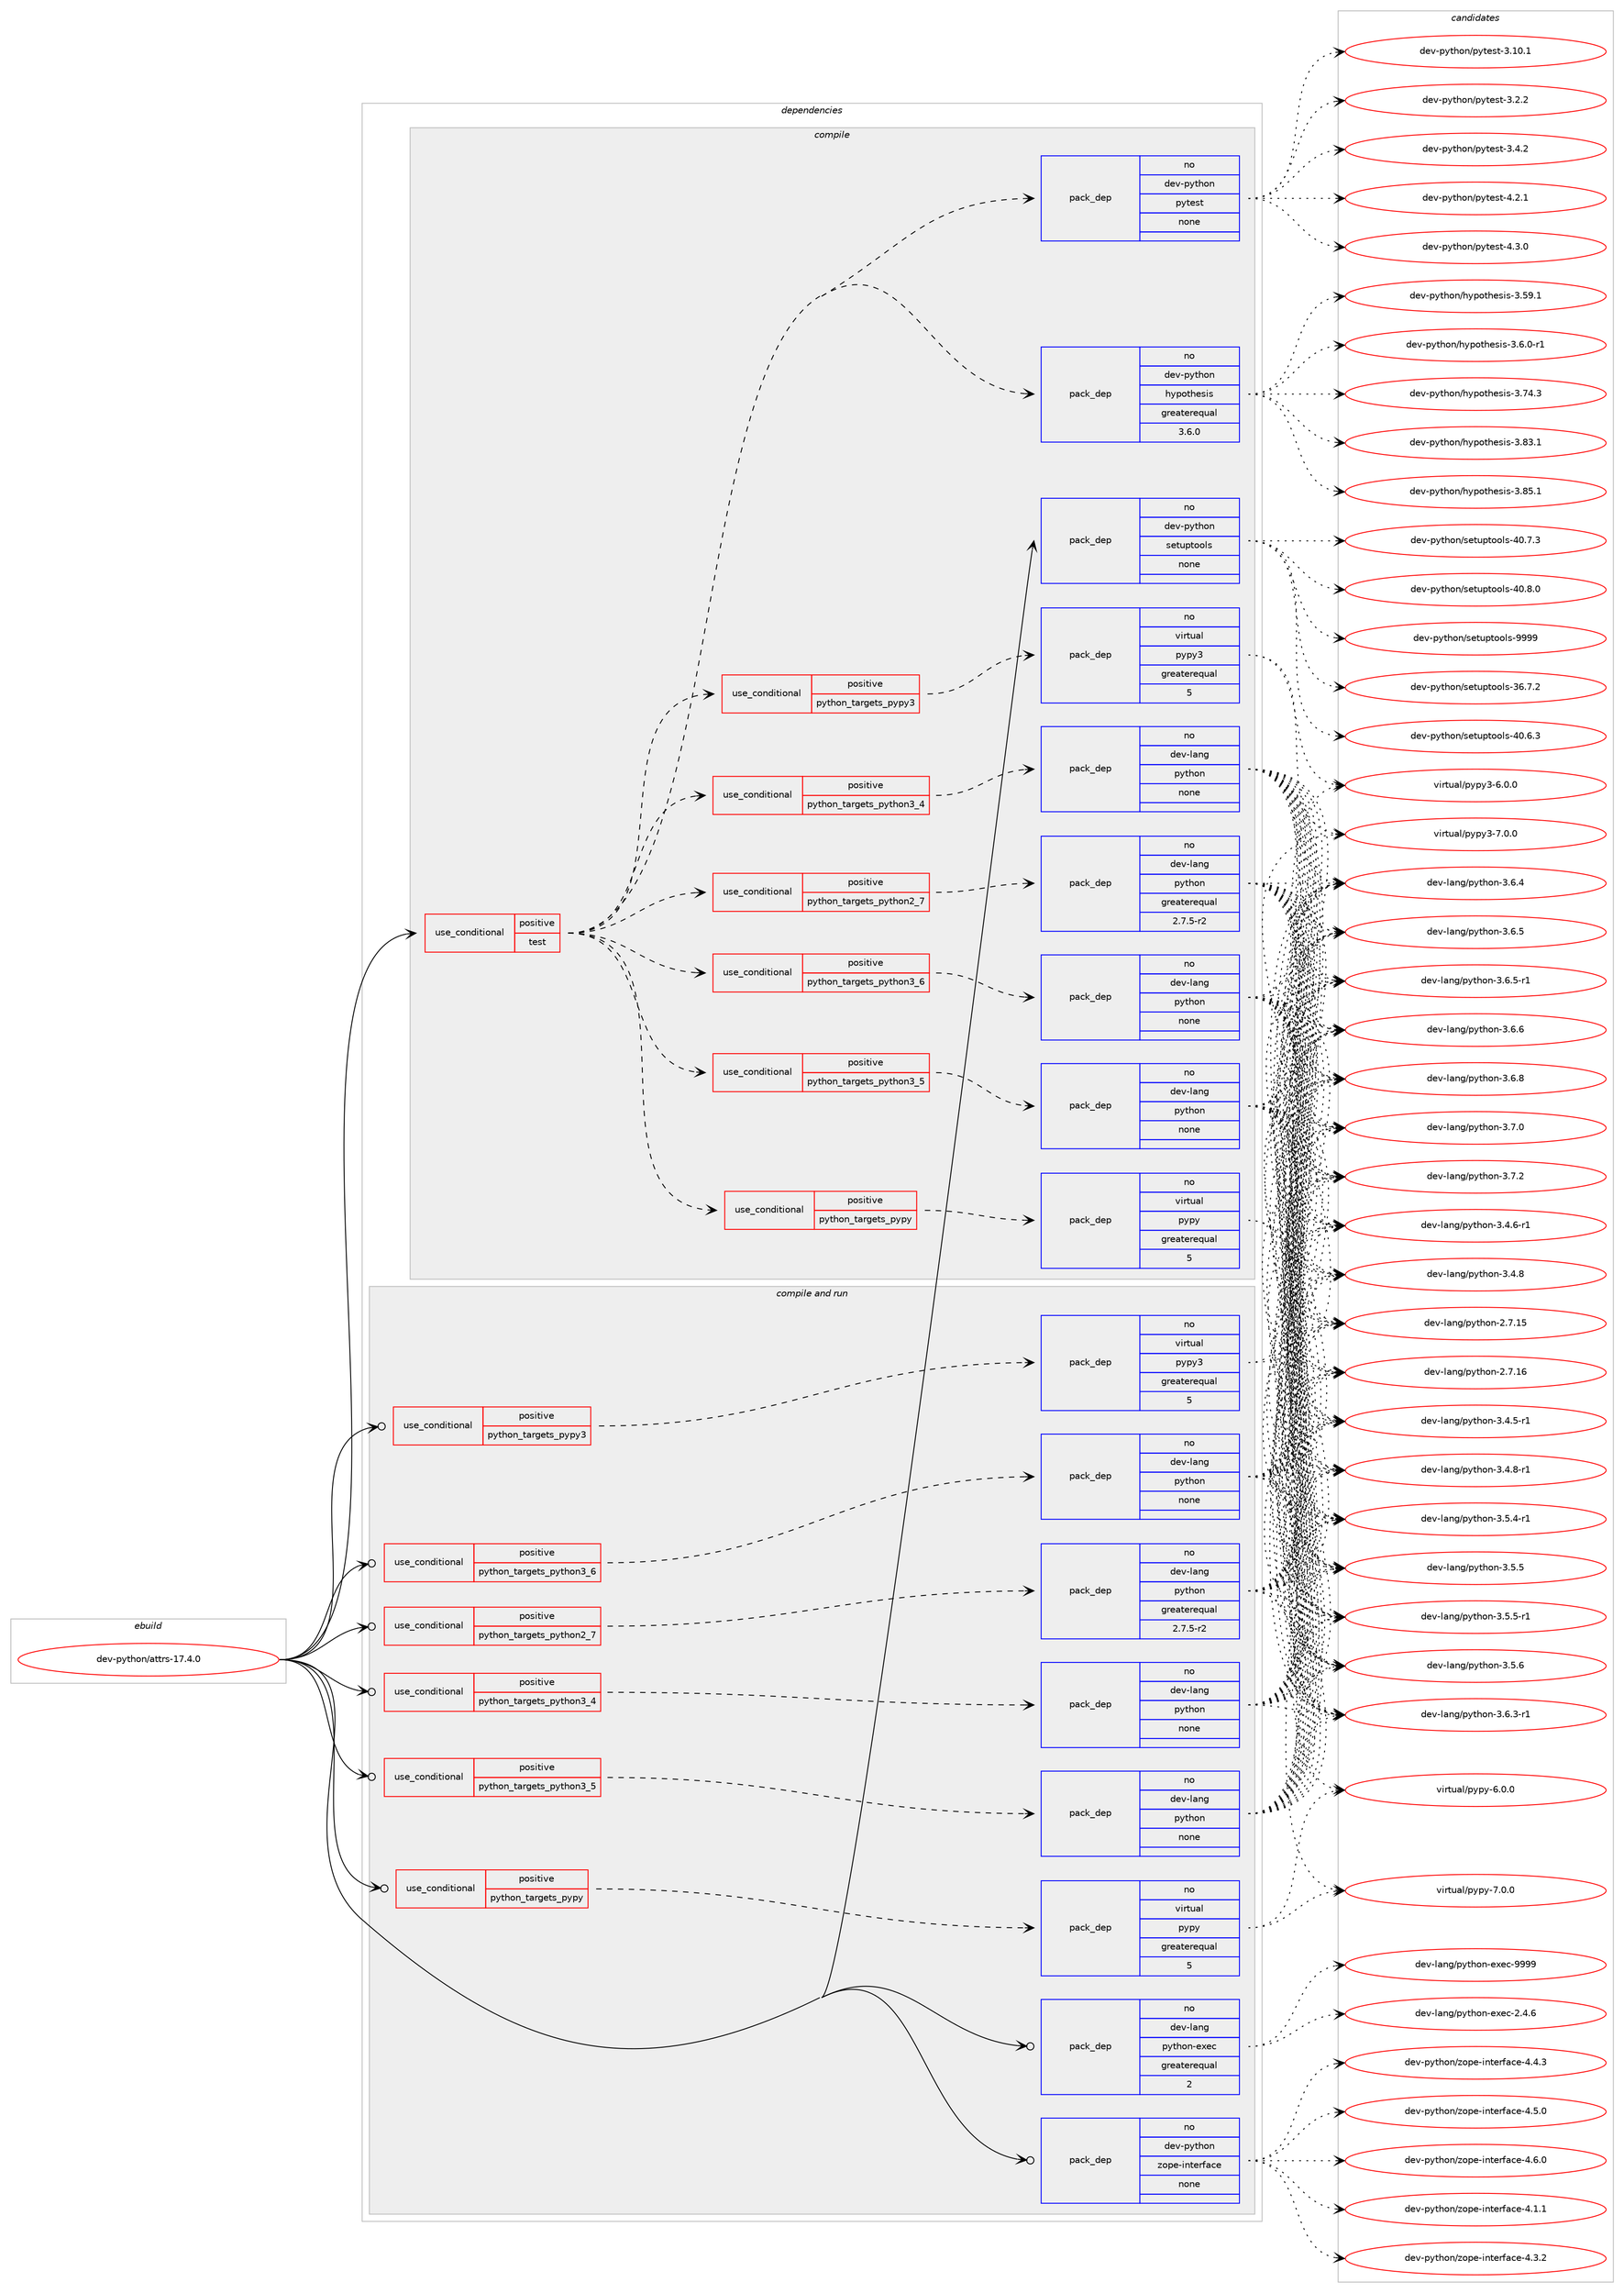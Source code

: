 digraph prolog {

# *************
# Graph options
# *************

newrank=true;
concentrate=true;
compound=true;
graph [rankdir=LR,fontname=Helvetica,fontsize=10,ranksep=1.5];#, ranksep=2.5, nodesep=0.2];
edge  [arrowhead=vee];
node  [fontname=Helvetica,fontsize=10];

# **********
# The ebuild
# **********

subgraph cluster_leftcol {
color=gray;
rank=same;
label=<<i>ebuild</i>>;
id [label="dev-python/attrs-17.4.0", color=red, width=4, href="../dev-python/attrs-17.4.0.svg"];
}

# ****************
# The dependencies
# ****************

subgraph cluster_midcol {
color=gray;
label=<<i>dependencies</i>>;
subgraph cluster_compile {
fillcolor="#eeeeee";
style=filled;
label=<<i>compile</i>>;
subgraph cond371195 {
dependency1399564 [label=<<TABLE BORDER="0" CELLBORDER="1" CELLSPACING="0" CELLPADDING="4"><TR><TD ROWSPAN="3" CELLPADDING="10">use_conditional</TD></TR><TR><TD>positive</TD></TR><TR><TD>test</TD></TR></TABLE>>, shape=none, color=red];
subgraph cond371196 {
dependency1399565 [label=<<TABLE BORDER="0" CELLBORDER="1" CELLSPACING="0" CELLPADDING="4"><TR><TD ROWSPAN="3" CELLPADDING="10">use_conditional</TD></TR><TR><TD>positive</TD></TR><TR><TD>python_targets_pypy</TD></TR></TABLE>>, shape=none, color=red];
subgraph pack1005144 {
dependency1399566 [label=<<TABLE BORDER="0" CELLBORDER="1" CELLSPACING="0" CELLPADDING="4" WIDTH="220"><TR><TD ROWSPAN="6" CELLPADDING="30">pack_dep</TD></TR><TR><TD WIDTH="110">no</TD></TR><TR><TD>virtual</TD></TR><TR><TD>pypy</TD></TR><TR><TD>greaterequal</TD></TR><TR><TD>5</TD></TR></TABLE>>, shape=none, color=blue];
}
dependency1399565:e -> dependency1399566:w [weight=20,style="dashed",arrowhead="vee"];
}
dependency1399564:e -> dependency1399565:w [weight=20,style="dashed",arrowhead="vee"];
subgraph cond371197 {
dependency1399567 [label=<<TABLE BORDER="0" CELLBORDER="1" CELLSPACING="0" CELLPADDING="4"><TR><TD ROWSPAN="3" CELLPADDING="10">use_conditional</TD></TR><TR><TD>positive</TD></TR><TR><TD>python_targets_pypy3</TD></TR></TABLE>>, shape=none, color=red];
subgraph pack1005145 {
dependency1399568 [label=<<TABLE BORDER="0" CELLBORDER="1" CELLSPACING="0" CELLPADDING="4" WIDTH="220"><TR><TD ROWSPAN="6" CELLPADDING="30">pack_dep</TD></TR><TR><TD WIDTH="110">no</TD></TR><TR><TD>virtual</TD></TR><TR><TD>pypy3</TD></TR><TR><TD>greaterequal</TD></TR><TR><TD>5</TD></TR></TABLE>>, shape=none, color=blue];
}
dependency1399567:e -> dependency1399568:w [weight=20,style="dashed",arrowhead="vee"];
}
dependency1399564:e -> dependency1399567:w [weight=20,style="dashed",arrowhead="vee"];
subgraph cond371198 {
dependency1399569 [label=<<TABLE BORDER="0" CELLBORDER="1" CELLSPACING="0" CELLPADDING="4"><TR><TD ROWSPAN="3" CELLPADDING="10">use_conditional</TD></TR><TR><TD>positive</TD></TR><TR><TD>python_targets_python2_7</TD></TR></TABLE>>, shape=none, color=red];
subgraph pack1005146 {
dependency1399570 [label=<<TABLE BORDER="0" CELLBORDER="1" CELLSPACING="0" CELLPADDING="4" WIDTH="220"><TR><TD ROWSPAN="6" CELLPADDING="30">pack_dep</TD></TR><TR><TD WIDTH="110">no</TD></TR><TR><TD>dev-lang</TD></TR><TR><TD>python</TD></TR><TR><TD>greaterequal</TD></TR><TR><TD>2.7.5-r2</TD></TR></TABLE>>, shape=none, color=blue];
}
dependency1399569:e -> dependency1399570:w [weight=20,style="dashed",arrowhead="vee"];
}
dependency1399564:e -> dependency1399569:w [weight=20,style="dashed",arrowhead="vee"];
subgraph cond371199 {
dependency1399571 [label=<<TABLE BORDER="0" CELLBORDER="1" CELLSPACING="0" CELLPADDING="4"><TR><TD ROWSPAN="3" CELLPADDING="10">use_conditional</TD></TR><TR><TD>positive</TD></TR><TR><TD>python_targets_python3_4</TD></TR></TABLE>>, shape=none, color=red];
subgraph pack1005147 {
dependency1399572 [label=<<TABLE BORDER="0" CELLBORDER="1" CELLSPACING="0" CELLPADDING="4" WIDTH="220"><TR><TD ROWSPAN="6" CELLPADDING="30">pack_dep</TD></TR><TR><TD WIDTH="110">no</TD></TR><TR><TD>dev-lang</TD></TR><TR><TD>python</TD></TR><TR><TD>none</TD></TR><TR><TD></TD></TR></TABLE>>, shape=none, color=blue];
}
dependency1399571:e -> dependency1399572:w [weight=20,style="dashed",arrowhead="vee"];
}
dependency1399564:e -> dependency1399571:w [weight=20,style="dashed",arrowhead="vee"];
subgraph cond371200 {
dependency1399573 [label=<<TABLE BORDER="0" CELLBORDER="1" CELLSPACING="0" CELLPADDING="4"><TR><TD ROWSPAN="3" CELLPADDING="10">use_conditional</TD></TR><TR><TD>positive</TD></TR><TR><TD>python_targets_python3_5</TD></TR></TABLE>>, shape=none, color=red];
subgraph pack1005148 {
dependency1399574 [label=<<TABLE BORDER="0" CELLBORDER="1" CELLSPACING="0" CELLPADDING="4" WIDTH="220"><TR><TD ROWSPAN="6" CELLPADDING="30">pack_dep</TD></TR><TR><TD WIDTH="110">no</TD></TR><TR><TD>dev-lang</TD></TR><TR><TD>python</TD></TR><TR><TD>none</TD></TR><TR><TD></TD></TR></TABLE>>, shape=none, color=blue];
}
dependency1399573:e -> dependency1399574:w [weight=20,style="dashed",arrowhead="vee"];
}
dependency1399564:e -> dependency1399573:w [weight=20,style="dashed",arrowhead="vee"];
subgraph cond371201 {
dependency1399575 [label=<<TABLE BORDER="0" CELLBORDER="1" CELLSPACING="0" CELLPADDING="4"><TR><TD ROWSPAN="3" CELLPADDING="10">use_conditional</TD></TR><TR><TD>positive</TD></TR><TR><TD>python_targets_python3_6</TD></TR></TABLE>>, shape=none, color=red];
subgraph pack1005149 {
dependency1399576 [label=<<TABLE BORDER="0" CELLBORDER="1" CELLSPACING="0" CELLPADDING="4" WIDTH="220"><TR><TD ROWSPAN="6" CELLPADDING="30">pack_dep</TD></TR><TR><TD WIDTH="110">no</TD></TR><TR><TD>dev-lang</TD></TR><TR><TD>python</TD></TR><TR><TD>none</TD></TR><TR><TD></TD></TR></TABLE>>, shape=none, color=blue];
}
dependency1399575:e -> dependency1399576:w [weight=20,style="dashed",arrowhead="vee"];
}
dependency1399564:e -> dependency1399575:w [weight=20,style="dashed",arrowhead="vee"];
subgraph pack1005150 {
dependency1399577 [label=<<TABLE BORDER="0" CELLBORDER="1" CELLSPACING="0" CELLPADDING="4" WIDTH="220"><TR><TD ROWSPAN="6" CELLPADDING="30">pack_dep</TD></TR><TR><TD WIDTH="110">no</TD></TR><TR><TD>dev-python</TD></TR><TR><TD>hypothesis</TD></TR><TR><TD>greaterequal</TD></TR><TR><TD>3.6.0</TD></TR></TABLE>>, shape=none, color=blue];
}
dependency1399564:e -> dependency1399577:w [weight=20,style="dashed",arrowhead="vee"];
subgraph pack1005151 {
dependency1399578 [label=<<TABLE BORDER="0" CELLBORDER="1" CELLSPACING="0" CELLPADDING="4" WIDTH="220"><TR><TD ROWSPAN="6" CELLPADDING="30">pack_dep</TD></TR><TR><TD WIDTH="110">no</TD></TR><TR><TD>dev-python</TD></TR><TR><TD>pytest</TD></TR><TR><TD>none</TD></TR><TR><TD></TD></TR></TABLE>>, shape=none, color=blue];
}
dependency1399564:e -> dependency1399578:w [weight=20,style="dashed",arrowhead="vee"];
}
id:e -> dependency1399564:w [weight=20,style="solid",arrowhead="vee"];
subgraph pack1005152 {
dependency1399579 [label=<<TABLE BORDER="0" CELLBORDER="1" CELLSPACING="0" CELLPADDING="4" WIDTH="220"><TR><TD ROWSPAN="6" CELLPADDING="30">pack_dep</TD></TR><TR><TD WIDTH="110">no</TD></TR><TR><TD>dev-python</TD></TR><TR><TD>setuptools</TD></TR><TR><TD>none</TD></TR><TR><TD></TD></TR></TABLE>>, shape=none, color=blue];
}
id:e -> dependency1399579:w [weight=20,style="solid",arrowhead="vee"];
}
subgraph cluster_compileandrun {
fillcolor="#eeeeee";
style=filled;
label=<<i>compile and run</i>>;
subgraph cond371202 {
dependency1399580 [label=<<TABLE BORDER="0" CELLBORDER="1" CELLSPACING="0" CELLPADDING="4"><TR><TD ROWSPAN="3" CELLPADDING="10">use_conditional</TD></TR><TR><TD>positive</TD></TR><TR><TD>python_targets_pypy</TD></TR></TABLE>>, shape=none, color=red];
subgraph pack1005153 {
dependency1399581 [label=<<TABLE BORDER="0" CELLBORDER="1" CELLSPACING="0" CELLPADDING="4" WIDTH="220"><TR><TD ROWSPAN="6" CELLPADDING="30">pack_dep</TD></TR><TR><TD WIDTH="110">no</TD></TR><TR><TD>virtual</TD></TR><TR><TD>pypy</TD></TR><TR><TD>greaterequal</TD></TR><TR><TD>5</TD></TR></TABLE>>, shape=none, color=blue];
}
dependency1399580:e -> dependency1399581:w [weight=20,style="dashed",arrowhead="vee"];
}
id:e -> dependency1399580:w [weight=20,style="solid",arrowhead="odotvee"];
subgraph cond371203 {
dependency1399582 [label=<<TABLE BORDER="0" CELLBORDER="1" CELLSPACING="0" CELLPADDING="4"><TR><TD ROWSPAN="3" CELLPADDING="10">use_conditional</TD></TR><TR><TD>positive</TD></TR><TR><TD>python_targets_pypy3</TD></TR></TABLE>>, shape=none, color=red];
subgraph pack1005154 {
dependency1399583 [label=<<TABLE BORDER="0" CELLBORDER="1" CELLSPACING="0" CELLPADDING="4" WIDTH="220"><TR><TD ROWSPAN="6" CELLPADDING="30">pack_dep</TD></TR><TR><TD WIDTH="110">no</TD></TR><TR><TD>virtual</TD></TR><TR><TD>pypy3</TD></TR><TR><TD>greaterequal</TD></TR><TR><TD>5</TD></TR></TABLE>>, shape=none, color=blue];
}
dependency1399582:e -> dependency1399583:w [weight=20,style="dashed",arrowhead="vee"];
}
id:e -> dependency1399582:w [weight=20,style="solid",arrowhead="odotvee"];
subgraph cond371204 {
dependency1399584 [label=<<TABLE BORDER="0" CELLBORDER="1" CELLSPACING="0" CELLPADDING="4"><TR><TD ROWSPAN="3" CELLPADDING="10">use_conditional</TD></TR><TR><TD>positive</TD></TR><TR><TD>python_targets_python2_7</TD></TR></TABLE>>, shape=none, color=red];
subgraph pack1005155 {
dependency1399585 [label=<<TABLE BORDER="0" CELLBORDER="1" CELLSPACING="0" CELLPADDING="4" WIDTH="220"><TR><TD ROWSPAN="6" CELLPADDING="30">pack_dep</TD></TR><TR><TD WIDTH="110">no</TD></TR><TR><TD>dev-lang</TD></TR><TR><TD>python</TD></TR><TR><TD>greaterequal</TD></TR><TR><TD>2.7.5-r2</TD></TR></TABLE>>, shape=none, color=blue];
}
dependency1399584:e -> dependency1399585:w [weight=20,style="dashed",arrowhead="vee"];
}
id:e -> dependency1399584:w [weight=20,style="solid",arrowhead="odotvee"];
subgraph cond371205 {
dependency1399586 [label=<<TABLE BORDER="0" CELLBORDER="1" CELLSPACING="0" CELLPADDING="4"><TR><TD ROWSPAN="3" CELLPADDING="10">use_conditional</TD></TR><TR><TD>positive</TD></TR><TR><TD>python_targets_python3_4</TD></TR></TABLE>>, shape=none, color=red];
subgraph pack1005156 {
dependency1399587 [label=<<TABLE BORDER="0" CELLBORDER="1" CELLSPACING="0" CELLPADDING="4" WIDTH="220"><TR><TD ROWSPAN="6" CELLPADDING="30">pack_dep</TD></TR><TR><TD WIDTH="110">no</TD></TR><TR><TD>dev-lang</TD></TR><TR><TD>python</TD></TR><TR><TD>none</TD></TR><TR><TD></TD></TR></TABLE>>, shape=none, color=blue];
}
dependency1399586:e -> dependency1399587:w [weight=20,style="dashed",arrowhead="vee"];
}
id:e -> dependency1399586:w [weight=20,style="solid",arrowhead="odotvee"];
subgraph cond371206 {
dependency1399588 [label=<<TABLE BORDER="0" CELLBORDER="1" CELLSPACING="0" CELLPADDING="4"><TR><TD ROWSPAN="3" CELLPADDING="10">use_conditional</TD></TR><TR><TD>positive</TD></TR><TR><TD>python_targets_python3_5</TD></TR></TABLE>>, shape=none, color=red];
subgraph pack1005157 {
dependency1399589 [label=<<TABLE BORDER="0" CELLBORDER="1" CELLSPACING="0" CELLPADDING="4" WIDTH="220"><TR><TD ROWSPAN="6" CELLPADDING="30">pack_dep</TD></TR><TR><TD WIDTH="110">no</TD></TR><TR><TD>dev-lang</TD></TR><TR><TD>python</TD></TR><TR><TD>none</TD></TR><TR><TD></TD></TR></TABLE>>, shape=none, color=blue];
}
dependency1399588:e -> dependency1399589:w [weight=20,style="dashed",arrowhead="vee"];
}
id:e -> dependency1399588:w [weight=20,style="solid",arrowhead="odotvee"];
subgraph cond371207 {
dependency1399590 [label=<<TABLE BORDER="0" CELLBORDER="1" CELLSPACING="0" CELLPADDING="4"><TR><TD ROWSPAN="3" CELLPADDING="10">use_conditional</TD></TR><TR><TD>positive</TD></TR><TR><TD>python_targets_python3_6</TD></TR></TABLE>>, shape=none, color=red];
subgraph pack1005158 {
dependency1399591 [label=<<TABLE BORDER="0" CELLBORDER="1" CELLSPACING="0" CELLPADDING="4" WIDTH="220"><TR><TD ROWSPAN="6" CELLPADDING="30">pack_dep</TD></TR><TR><TD WIDTH="110">no</TD></TR><TR><TD>dev-lang</TD></TR><TR><TD>python</TD></TR><TR><TD>none</TD></TR><TR><TD></TD></TR></TABLE>>, shape=none, color=blue];
}
dependency1399590:e -> dependency1399591:w [weight=20,style="dashed",arrowhead="vee"];
}
id:e -> dependency1399590:w [weight=20,style="solid",arrowhead="odotvee"];
subgraph pack1005159 {
dependency1399592 [label=<<TABLE BORDER="0" CELLBORDER="1" CELLSPACING="0" CELLPADDING="4" WIDTH="220"><TR><TD ROWSPAN="6" CELLPADDING="30">pack_dep</TD></TR><TR><TD WIDTH="110">no</TD></TR><TR><TD>dev-lang</TD></TR><TR><TD>python-exec</TD></TR><TR><TD>greaterequal</TD></TR><TR><TD>2</TD></TR></TABLE>>, shape=none, color=blue];
}
id:e -> dependency1399592:w [weight=20,style="solid",arrowhead="odotvee"];
subgraph pack1005160 {
dependency1399593 [label=<<TABLE BORDER="0" CELLBORDER="1" CELLSPACING="0" CELLPADDING="4" WIDTH="220"><TR><TD ROWSPAN="6" CELLPADDING="30">pack_dep</TD></TR><TR><TD WIDTH="110">no</TD></TR><TR><TD>dev-python</TD></TR><TR><TD>zope-interface</TD></TR><TR><TD>none</TD></TR><TR><TD></TD></TR></TABLE>>, shape=none, color=blue];
}
id:e -> dependency1399593:w [weight=20,style="solid",arrowhead="odotvee"];
}
subgraph cluster_run {
fillcolor="#eeeeee";
style=filled;
label=<<i>run</i>>;
}
}

# **************
# The candidates
# **************

subgraph cluster_choices {
rank=same;
color=gray;
label=<<i>candidates</i>>;

subgraph choice1005144 {
color=black;
nodesep=1;
choice1181051141161179710847112121112121455446484648 [label="virtual/pypy-6.0.0", color=red, width=4,href="../virtual/pypy-6.0.0.svg"];
choice1181051141161179710847112121112121455546484648 [label="virtual/pypy-7.0.0", color=red, width=4,href="../virtual/pypy-7.0.0.svg"];
dependency1399566:e -> choice1181051141161179710847112121112121455446484648:w [style=dotted,weight="100"];
dependency1399566:e -> choice1181051141161179710847112121112121455546484648:w [style=dotted,weight="100"];
}
subgraph choice1005145 {
color=black;
nodesep=1;
choice118105114116117971084711212111212151455446484648 [label="virtual/pypy3-6.0.0", color=red, width=4,href="../virtual/pypy3-6.0.0.svg"];
choice118105114116117971084711212111212151455546484648 [label="virtual/pypy3-7.0.0", color=red, width=4,href="../virtual/pypy3-7.0.0.svg"];
dependency1399568:e -> choice118105114116117971084711212111212151455446484648:w [style=dotted,weight="100"];
dependency1399568:e -> choice118105114116117971084711212111212151455546484648:w [style=dotted,weight="100"];
}
subgraph choice1005146 {
color=black;
nodesep=1;
choice10010111845108971101034711212111610411111045504655464953 [label="dev-lang/python-2.7.15", color=red, width=4,href="../dev-lang/python-2.7.15.svg"];
choice10010111845108971101034711212111610411111045504655464954 [label="dev-lang/python-2.7.16", color=red, width=4,href="../dev-lang/python-2.7.16.svg"];
choice1001011184510897110103471121211161041111104551465246534511449 [label="dev-lang/python-3.4.5-r1", color=red, width=4,href="../dev-lang/python-3.4.5-r1.svg"];
choice1001011184510897110103471121211161041111104551465246544511449 [label="dev-lang/python-3.4.6-r1", color=red, width=4,href="../dev-lang/python-3.4.6-r1.svg"];
choice100101118451089711010347112121116104111110455146524656 [label="dev-lang/python-3.4.8", color=red, width=4,href="../dev-lang/python-3.4.8.svg"];
choice1001011184510897110103471121211161041111104551465246564511449 [label="dev-lang/python-3.4.8-r1", color=red, width=4,href="../dev-lang/python-3.4.8-r1.svg"];
choice1001011184510897110103471121211161041111104551465346524511449 [label="dev-lang/python-3.5.4-r1", color=red, width=4,href="../dev-lang/python-3.5.4-r1.svg"];
choice100101118451089711010347112121116104111110455146534653 [label="dev-lang/python-3.5.5", color=red, width=4,href="../dev-lang/python-3.5.5.svg"];
choice1001011184510897110103471121211161041111104551465346534511449 [label="dev-lang/python-3.5.5-r1", color=red, width=4,href="../dev-lang/python-3.5.5-r1.svg"];
choice100101118451089711010347112121116104111110455146534654 [label="dev-lang/python-3.5.6", color=red, width=4,href="../dev-lang/python-3.5.6.svg"];
choice1001011184510897110103471121211161041111104551465446514511449 [label="dev-lang/python-3.6.3-r1", color=red, width=4,href="../dev-lang/python-3.6.3-r1.svg"];
choice100101118451089711010347112121116104111110455146544652 [label="dev-lang/python-3.6.4", color=red, width=4,href="../dev-lang/python-3.6.4.svg"];
choice100101118451089711010347112121116104111110455146544653 [label="dev-lang/python-3.6.5", color=red, width=4,href="../dev-lang/python-3.6.5.svg"];
choice1001011184510897110103471121211161041111104551465446534511449 [label="dev-lang/python-3.6.5-r1", color=red, width=4,href="../dev-lang/python-3.6.5-r1.svg"];
choice100101118451089711010347112121116104111110455146544654 [label="dev-lang/python-3.6.6", color=red, width=4,href="../dev-lang/python-3.6.6.svg"];
choice100101118451089711010347112121116104111110455146544656 [label="dev-lang/python-3.6.8", color=red, width=4,href="../dev-lang/python-3.6.8.svg"];
choice100101118451089711010347112121116104111110455146554648 [label="dev-lang/python-3.7.0", color=red, width=4,href="../dev-lang/python-3.7.0.svg"];
choice100101118451089711010347112121116104111110455146554650 [label="dev-lang/python-3.7.2", color=red, width=4,href="../dev-lang/python-3.7.2.svg"];
dependency1399570:e -> choice10010111845108971101034711212111610411111045504655464953:w [style=dotted,weight="100"];
dependency1399570:e -> choice10010111845108971101034711212111610411111045504655464954:w [style=dotted,weight="100"];
dependency1399570:e -> choice1001011184510897110103471121211161041111104551465246534511449:w [style=dotted,weight="100"];
dependency1399570:e -> choice1001011184510897110103471121211161041111104551465246544511449:w [style=dotted,weight="100"];
dependency1399570:e -> choice100101118451089711010347112121116104111110455146524656:w [style=dotted,weight="100"];
dependency1399570:e -> choice1001011184510897110103471121211161041111104551465246564511449:w [style=dotted,weight="100"];
dependency1399570:e -> choice1001011184510897110103471121211161041111104551465346524511449:w [style=dotted,weight="100"];
dependency1399570:e -> choice100101118451089711010347112121116104111110455146534653:w [style=dotted,weight="100"];
dependency1399570:e -> choice1001011184510897110103471121211161041111104551465346534511449:w [style=dotted,weight="100"];
dependency1399570:e -> choice100101118451089711010347112121116104111110455146534654:w [style=dotted,weight="100"];
dependency1399570:e -> choice1001011184510897110103471121211161041111104551465446514511449:w [style=dotted,weight="100"];
dependency1399570:e -> choice100101118451089711010347112121116104111110455146544652:w [style=dotted,weight="100"];
dependency1399570:e -> choice100101118451089711010347112121116104111110455146544653:w [style=dotted,weight="100"];
dependency1399570:e -> choice1001011184510897110103471121211161041111104551465446534511449:w [style=dotted,weight="100"];
dependency1399570:e -> choice100101118451089711010347112121116104111110455146544654:w [style=dotted,weight="100"];
dependency1399570:e -> choice100101118451089711010347112121116104111110455146544656:w [style=dotted,weight="100"];
dependency1399570:e -> choice100101118451089711010347112121116104111110455146554648:w [style=dotted,weight="100"];
dependency1399570:e -> choice100101118451089711010347112121116104111110455146554650:w [style=dotted,weight="100"];
}
subgraph choice1005147 {
color=black;
nodesep=1;
choice10010111845108971101034711212111610411111045504655464953 [label="dev-lang/python-2.7.15", color=red, width=4,href="../dev-lang/python-2.7.15.svg"];
choice10010111845108971101034711212111610411111045504655464954 [label="dev-lang/python-2.7.16", color=red, width=4,href="../dev-lang/python-2.7.16.svg"];
choice1001011184510897110103471121211161041111104551465246534511449 [label="dev-lang/python-3.4.5-r1", color=red, width=4,href="../dev-lang/python-3.4.5-r1.svg"];
choice1001011184510897110103471121211161041111104551465246544511449 [label="dev-lang/python-3.4.6-r1", color=red, width=4,href="../dev-lang/python-3.4.6-r1.svg"];
choice100101118451089711010347112121116104111110455146524656 [label="dev-lang/python-3.4.8", color=red, width=4,href="../dev-lang/python-3.4.8.svg"];
choice1001011184510897110103471121211161041111104551465246564511449 [label="dev-lang/python-3.4.8-r1", color=red, width=4,href="../dev-lang/python-3.4.8-r1.svg"];
choice1001011184510897110103471121211161041111104551465346524511449 [label="dev-lang/python-3.5.4-r1", color=red, width=4,href="../dev-lang/python-3.5.4-r1.svg"];
choice100101118451089711010347112121116104111110455146534653 [label="dev-lang/python-3.5.5", color=red, width=4,href="../dev-lang/python-3.5.5.svg"];
choice1001011184510897110103471121211161041111104551465346534511449 [label="dev-lang/python-3.5.5-r1", color=red, width=4,href="../dev-lang/python-3.5.5-r1.svg"];
choice100101118451089711010347112121116104111110455146534654 [label="dev-lang/python-3.5.6", color=red, width=4,href="../dev-lang/python-3.5.6.svg"];
choice1001011184510897110103471121211161041111104551465446514511449 [label="dev-lang/python-3.6.3-r1", color=red, width=4,href="../dev-lang/python-3.6.3-r1.svg"];
choice100101118451089711010347112121116104111110455146544652 [label="dev-lang/python-3.6.4", color=red, width=4,href="../dev-lang/python-3.6.4.svg"];
choice100101118451089711010347112121116104111110455146544653 [label="dev-lang/python-3.6.5", color=red, width=4,href="../dev-lang/python-3.6.5.svg"];
choice1001011184510897110103471121211161041111104551465446534511449 [label="dev-lang/python-3.6.5-r1", color=red, width=4,href="../dev-lang/python-3.6.5-r1.svg"];
choice100101118451089711010347112121116104111110455146544654 [label="dev-lang/python-3.6.6", color=red, width=4,href="../dev-lang/python-3.6.6.svg"];
choice100101118451089711010347112121116104111110455146544656 [label="dev-lang/python-3.6.8", color=red, width=4,href="../dev-lang/python-3.6.8.svg"];
choice100101118451089711010347112121116104111110455146554648 [label="dev-lang/python-3.7.0", color=red, width=4,href="../dev-lang/python-3.7.0.svg"];
choice100101118451089711010347112121116104111110455146554650 [label="dev-lang/python-3.7.2", color=red, width=4,href="../dev-lang/python-3.7.2.svg"];
dependency1399572:e -> choice10010111845108971101034711212111610411111045504655464953:w [style=dotted,weight="100"];
dependency1399572:e -> choice10010111845108971101034711212111610411111045504655464954:w [style=dotted,weight="100"];
dependency1399572:e -> choice1001011184510897110103471121211161041111104551465246534511449:w [style=dotted,weight="100"];
dependency1399572:e -> choice1001011184510897110103471121211161041111104551465246544511449:w [style=dotted,weight="100"];
dependency1399572:e -> choice100101118451089711010347112121116104111110455146524656:w [style=dotted,weight="100"];
dependency1399572:e -> choice1001011184510897110103471121211161041111104551465246564511449:w [style=dotted,weight="100"];
dependency1399572:e -> choice1001011184510897110103471121211161041111104551465346524511449:w [style=dotted,weight="100"];
dependency1399572:e -> choice100101118451089711010347112121116104111110455146534653:w [style=dotted,weight="100"];
dependency1399572:e -> choice1001011184510897110103471121211161041111104551465346534511449:w [style=dotted,weight="100"];
dependency1399572:e -> choice100101118451089711010347112121116104111110455146534654:w [style=dotted,weight="100"];
dependency1399572:e -> choice1001011184510897110103471121211161041111104551465446514511449:w [style=dotted,weight="100"];
dependency1399572:e -> choice100101118451089711010347112121116104111110455146544652:w [style=dotted,weight="100"];
dependency1399572:e -> choice100101118451089711010347112121116104111110455146544653:w [style=dotted,weight="100"];
dependency1399572:e -> choice1001011184510897110103471121211161041111104551465446534511449:w [style=dotted,weight="100"];
dependency1399572:e -> choice100101118451089711010347112121116104111110455146544654:w [style=dotted,weight="100"];
dependency1399572:e -> choice100101118451089711010347112121116104111110455146544656:w [style=dotted,weight="100"];
dependency1399572:e -> choice100101118451089711010347112121116104111110455146554648:w [style=dotted,weight="100"];
dependency1399572:e -> choice100101118451089711010347112121116104111110455146554650:w [style=dotted,weight="100"];
}
subgraph choice1005148 {
color=black;
nodesep=1;
choice10010111845108971101034711212111610411111045504655464953 [label="dev-lang/python-2.7.15", color=red, width=4,href="../dev-lang/python-2.7.15.svg"];
choice10010111845108971101034711212111610411111045504655464954 [label="dev-lang/python-2.7.16", color=red, width=4,href="../dev-lang/python-2.7.16.svg"];
choice1001011184510897110103471121211161041111104551465246534511449 [label="dev-lang/python-3.4.5-r1", color=red, width=4,href="../dev-lang/python-3.4.5-r1.svg"];
choice1001011184510897110103471121211161041111104551465246544511449 [label="dev-lang/python-3.4.6-r1", color=red, width=4,href="../dev-lang/python-3.4.6-r1.svg"];
choice100101118451089711010347112121116104111110455146524656 [label="dev-lang/python-3.4.8", color=red, width=4,href="../dev-lang/python-3.4.8.svg"];
choice1001011184510897110103471121211161041111104551465246564511449 [label="dev-lang/python-3.4.8-r1", color=red, width=4,href="../dev-lang/python-3.4.8-r1.svg"];
choice1001011184510897110103471121211161041111104551465346524511449 [label="dev-lang/python-3.5.4-r1", color=red, width=4,href="../dev-lang/python-3.5.4-r1.svg"];
choice100101118451089711010347112121116104111110455146534653 [label="dev-lang/python-3.5.5", color=red, width=4,href="../dev-lang/python-3.5.5.svg"];
choice1001011184510897110103471121211161041111104551465346534511449 [label="dev-lang/python-3.5.5-r1", color=red, width=4,href="../dev-lang/python-3.5.5-r1.svg"];
choice100101118451089711010347112121116104111110455146534654 [label="dev-lang/python-3.5.6", color=red, width=4,href="../dev-lang/python-3.5.6.svg"];
choice1001011184510897110103471121211161041111104551465446514511449 [label="dev-lang/python-3.6.3-r1", color=red, width=4,href="../dev-lang/python-3.6.3-r1.svg"];
choice100101118451089711010347112121116104111110455146544652 [label="dev-lang/python-3.6.4", color=red, width=4,href="../dev-lang/python-3.6.4.svg"];
choice100101118451089711010347112121116104111110455146544653 [label="dev-lang/python-3.6.5", color=red, width=4,href="../dev-lang/python-3.6.5.svg"];
choice1001011184510897110103471121211161041111104551465446534511449 [label="dev-lang/python-3.6.5-r1", color=red, width=4,href="../dev-lang/python-3.6.5-r1.svg"];
choice100101118451089711010347112121116104111110455146544654 [label="dev-lang/python-3.6.6", color=red, width=4,href="../dev-lang/python-3.6.6.svg"];
choice100101118451089711010347112121116104111110455146544656 [label="dev-lang/python-3.6.8", color=red, width=4,href="../dev-lang/python-3.6.8.svg"];
choice100101118451089711010347112121116104111110455146554648 [label="dev-lang/python-3.7.0", color=red, width=4,href="../dev-lang/python-3.7.0.svg"];
choice100101118451089711010347112121116104111110455146554650 [label="dev-lang/python-3.7.2", color=red, width=4,href="../dev-lang/python-3.7.2.svg"];
dependency1399574:e -> choice10010111845108971101034711212111610411111045504655464953:w [style=dotted,weight="100"];
dependency1399574:e -> choice10010111845108971101034711212111610411111045504655464954:w [style=dotted,weight="100"];
dependency1399574:e -> choice1001011184510897110103471121211161041111104551465246534511449:w [style=dotted,weight="100"];
dependency1399574:e -> choice1001011184510897110103471121211161041111104551465246544511449:w [style=dotted,weight="100"];
dependency1399574:e -> choice100101118451089711010347112121116104111110455146524656:w [style=dotted,weight="100"];
dependency1399574:e -> choice1001011184510897110103471121211161041111104551465246564511449:w [style=dotted,weight="100"];
dependency1399574:e -> choice1001011184510897110103471121211161041111104551465346524511449:w [style=dotted,weight="100"];
dependency1399574:e -> choice100101118451089711010347112121116104111110455146534653:w [style=dotted,weight="100"];
dependency1399574:e -> choice1001011184510897110103471121211161041111104551465346534511449:w [style=dotted,weight="100"];
dependency1399574:e -> choice100101118451089711010347112121116104111110455146534654:w [style=dotted,weight="100"];
dependency1399574:e -> choice1001011184510897110103471121211161041111104551465446514511449:w [style=dotted,weight="100"];
dependency1399574:e -> choice100101118451089711010347112121116104111110455146544652:w [style=dotted,weight="100"];
dependency1399574:e -> choice100101118451089711010347112121116104111110455146544653:w [style=dotted,weight="100"];
dependency1399574:e -> choice1001011184510897110103471121211161041111104551465446534511449:w [style=dotted,weight="100"];
dependency1399574:e -> choice100101118451089711010347112121116104111110455146544654:w [style=dotted,weight="100"];
dependency1399574:e -> choice100101118451089711010347112121116104111110455146544656:w [style=dotted,weight="100"];
dependency1399574:e -> choice100101118451089711010347112121116104111110455146554648:w [style=dotted,weight="100"];
dependency1399574:e -> choice100101118451089711010347112121116104111110455146554650:w [style=dotted,weight="100"];
}
subgraph choice1005149 {
color=black;
nodesep=1;
choice10010111845108971101034711212111610411111045504655464953 [label="dev-lang/python-2.7.15", color=red, width=4,href="../dev-lang/python-2.7.15.svg"];
choice10010111845108971101034711212111610411111045504655464954 [label="dev-lang/python-2.7.16", color=red, width=4,href="../dev-lang/python-2.7.16.svg"];
choice1001011184510897110103471121211161041111104551465246534511449 [label="dev-lang/python-3.4.5-r1", color=red, width=4,href="../dev-lang/python-3.4.5-r1.svg"];
choice1001011184510897110103471121211161041111104551465246544511449 [label="dev-lang/python-3.4.6-r1", color=red, width=4,href="../dev-lang/python-3.4.6-r1.svg"];
choice100101118451089711010347112121116104111110455146524656 [label="dev-lang/python-3.4.8", color=red, width=4,href="../dev-lang/python-3.4.8.svg"];
choice1001011184510897110103471121211161041111104551465246564511449 [label="dev-lang/python-3.4.8-r1", color=red, width=4,href="../dev-lang/python-3.4.8-r1.svg"];
choice1001011184510897110103471121211161041111104551465346524511449 [label="dev-lang/python-3.5.4-r1", color=red, width=4,href="../dev-lang/python-3.5.4-r1.svg"];
choice100101118451089711010347112121116104111110455146534653 [label="dev-lang/python-3.5.5", color=red, width=4,href="../dev-lang/python-3.5.5.svg"];
choice1001011184510897110103471121211161041111104551465346534511449 [label="dev-lang/python-3.5.5-r1", color=red, width=4,href="../dev-lang/python-3.5.5-r1.svg"];
choice100101118451089711010347112121116104111110455146534654 [label="dev-lang/python-3.5.6", color=red, width=4,href="../dev-lang/python-3.5.6.svg"];
choice1001011184510897110103471121211161041111104551465446514511449 [label="dev-lang/python-3.6.3-r1", color=red, width=4,href="../dev-lang/python-3.6.3-r1.svg"];
choice100101118451089711010347112121116104111110455146544652 [label="dev-lang/python-3.6.4", color=red, width=4,href="../dev-lang/python-3.6.4.svg"];
choice100101118451089711010347112121116104111110455146544653 [label="dev-lang/python-3.6.5", color=red, width=4,href="../dev-lang/python-3.6.5.svg"];
choice1001011184510897110103471121211161041111104551465446534511449 [label="dev-lang/python-3.6.5-r1", color=red, width=4,href="../dev-lang/python-3.6.5-r1.svg"];
choice100101118451089711010347112121116104111110455146544654 [label="dev-lang/python-3.6.6", color=red, width=4,href="../dev-lang/python-3.6.6.svg"];
choice100101118451089711010347112121116104111110455146544656 [label="dev-lang/python-3.6.8", color=red, width=4,href="../dev-lang/python-3.6.8.svg"];
choice100101118451089711010347112121116104111110455146554648 [label="dev-lang/python-3.7.0", color=red, width=4,href="../dev-lang/python-3.7.0.svg"];
choice100101118451089711010347112121116104111110455146554650 [label="dev-lang/python-3.7.2", color=red, width=4,href="../dev-lang/python-3.7.2.svg"];
dependency1399576:e -> choice10010111845108971101034711212111610411111045504655464953:w [style=dotted,weight="100"];
dependency1399576:e -> choice10010111845108971101034711212111610411111045504655464954:w [style=dotted,weight="100"];
dependency1399576:e -> choice1001011184510897110103471121211161041111104551465246534511449:w [style=dotted,weight="100"];
dependency1399576:e -> choice1001011184510897110103471121211161041111104551465246544511449:w [style=dotted,weight="100"];
dependency1399576:e -> choice100101118451089711010347112121116104111110455146524656:w [style=dotted,weight="100"];
dependency1399576:e -> choice1001011184510897110103471121211161041111104551465246564511449:w [style=dotted,weight="100"];
dependency1399576:e -> choice1001011184510897110103471121211161041111104551465346524511449:w [style=dotted,weight="100"];
dependency1399576:e -> choice100101118451089711010347112121116104111110455146534653:w [style=dotted,weight="100"];
dependency1399576:e -> choice1001011184510897110103471121211161041111104551465346534511449:w [style=dotted,weight="100"];
dependency1399576:e -> choice100101118451089711010347112121116104111110455146534654:w [style=dotted,weight="100"];
dependency1399576:e -> choice1001011184510897110103471121211161041111104551465446514511449:w [style=dotted,weight="100"];
dependency1399576:e -> choice100101118451089711010347112121116104111110455146544652:w [style=dotted,weight="100"];
dependency1399576:e -> choice100101118451089711010347112121116104111110455146544653:w [style=dotted,weight="100"];
dependency1399576:e -> choice1001011184510897110103471121211161041111104551465446534511449:w [style=dotted,weight="100"];
dependency1399576:e -> choice100101118451089711010347112121116104111110455146544654:w [style=dotted,weight="100"];
dependency1399576:e -> choice100101118451089711010347112121116104111110455146544656:w [style=dotted,weight="100"];
dependency1399576:e -> choice100101118451089711010347112121116104111110455146554648:w [style=dotted,weight="100"];
dependency1399576:e -> choice100101118451089711010347112121116104111110455146554650:w [style=dotted,weight="100"];
}
subgraph choice1005150 {
color=black;
nodesep=1;
choice100101118451121211161041111104710412111211111610410111510511545514653574649 [label="dev-python/hypothesis-3.59.1", color=red, width=4,href="../dev-python/hypothesis-3.59.1.svg"];
choice10010111845112121116104111110471041211121111161041011151051154551465446484511449 [label="dev-python/hypothesis-3.6.0-r1", color=red, width=4,href="../dev-python/hypothesis-3.6.0-r1.svg"];
choice100101118451121211161041111104710412111211111610410111510511545514655524651 [label="dev-python/hypothesis-3.74.3", color=red, width=4,href="../dev-python/hypothesis-3.74.3.svg"];
choice100101118451121211161041111104710412111211111610410111510511545514656514649 [label="dev-python/hypothesis-3.83.1", color=red, width=4,href="../dev-python/hypothesis-3.83.1.svg"];
choice100101118451121211161041111104710412111211111610410111510511545514656534649 [label="dev-python/hypothesis-3.85.1", color=red, width=4,href="../dev-python/hypothesis-3.85.1.svg"];
dependency1399577:e -> choice100101118451121211161041111104710412111211111610410111510511545514653574649:w [style=dotted,weight="100"];
dependency1399577:e -> choice10010111845112121116104111110471041211121111161041011151051154551465446484511449:w [style=dotted,weight="100"];
dependency1399577:e -> choice100101118451121211161041111104710412111211111610410111510511545514655524651:w [style=dotted,weight="100"];
dependency1399577:e -> choice100101118451121211161041111104710412111211111610410111510511545514656514649:w [style=dotted,weight="100"];
dependency1399577:e -> choice100101118451121211161041111104710412111211111610410111510511545514656534649:w [style=dotted,weight="100"];
}
subgraph choice1005151 {
color=black;
nodesep=1;
choice100101118451121211161041111104711212111610111511645514649484649 [label="dev-python/pytest-3.10.1", color=red, width=4,href="../dev-python/pytest-3.10.1.svg"];
choice1001011184511212111610411111047112121116101115116455146504650 [label="dev-python/pytest-3.2.2", color=red, width=4,href="../dev-python/pytest-3.2.2.svg"];
choice1001011184511212111610411111047112121116101115116455146524650 [label="dev-python/pytest-3.4.2", color=red, width=4,href="../dev-python/pytest-3.4.2.svg"];
choice1001011184511212111610411111047112121116101115116455246504649 [label="dev-python/pytest-4.2.1", color=red, width=4,href="../dev-python/pytest-4.2.1.svg"];
choice1001011184511212111610411111047112121116101115116455246514648 [label="dev-python/pytest-4.3.0", color=red, width=4,href="../dev-python/pytest-4.3.0.svg"];
dependency1399578:e -> choice100101118451121211161041111104711212111610111511645514649484649:w [style=dotted,weight="100"];
dependency1399578:e -> choice1001011184511212111610411111047112121116101115116455146504650:w [style=dotted,weight="100"];
dependency1399578:e -> choice1001011184511212111610411111047112121116101115116455146524650:w [style=dotted,weight="100"];
dependency1399578:e -> choice1001011184511212111610411111047112121116101115116455246504649:w [style=dotted,weight="100"];
dependency1399578:e -> choice1001011184511212111610411111047112121116101115116455246514648:w [style=dotted,weight="100"];
}
subgraph choice1005152 {
color=black;
nodesep=1;
choice100101118451121211161041111104711510111611711211611111110811545515446554650 [label="dev-python/setuptools-36.7.2", color=red, width=4,href="../dev-python/setuptools-36.7.2.svg"];
choice100101118451121211161041111104711510111611711211611111110811545524846544651 [label="dev-python/setuptools-40.6.3", color=red, width=4,href="../dev-python/setuptools-40.6.3.svg"];
choice100101118451121211161041111104711510111611711211611111110811545524846554651 [label="dev-python/setuptools-40.7.3", color=red, width=4,href="../dev-python/setuptools-40.7.3.svg"];
choice100101118451121211161041111104711510111611711211611111110811545524846564648 [label="dev-python/setuptools-40.8.0", color=red, width=4,href="../dev-python/setuptools-40.8.0.svg"];
choice10010111845112121116104111110471151011161171121161111111081154557575757 [label="dev-python/setuptools-9999", color=red, width=4,href="../dev-python/setuptools-9999.svg"];
dependency1399579:e -> choice100101118451121211161041111104711510111611711211611111110811545515446554650:w [style=dotted,weight="100"];
dependency1399579:e -> choice100101118451121211161041111104711510111611711211611111110811545524846544651:w [style=dotted,weight="100"];
dependency1399579:e -> choice100101118451121211161041111104711510111611711211611111110811545524846554651:w [style=dotted,weight="100"];
dependency1399579:e -> choice100101118451121211161041111104711510111611711211611111110811545524846564648:w [style=dotted,weight="100"];
dependency1399579:e -> choice10010111845112121116104111110471151011161171121161111111081154557575757:w [style=dotted,weight="100"];
}
subgraph choice1005153 {
color=black;
nodesep=1;
choice1181051141161179710847112121112121455446484648 [label="virtual/pypy-6.0.0", color=red, width=4,href="../virtual/pypy-6.0.0.svg"];
choice1181051141161179710847112121112121455546484648 [label="virtual/pypy-7.0.0", color=red, width=4,href="../virtual/pypy-7.0.0.svg"];
dependency1399581:e -> choice1181051141161179710847112121112121455446484648:w [style=dotted,weight="100"];
dependency1399581:e -> choice1181051141161179710847112121112121455546484648:w [style=dotted,weight="100"];
}
subgraph choice1005154 {
color=black;
nodesep=1;
choice118105114116117971084711212111212151455446484648 [label="virtual/pypy3-6.0.0", color=red, width=4,href="../virtual/pypy3-6.0.0.svg"];
choice118105114116117971084711212111212151455546484648 [label="virtual/pypy3-7.0.0", color=red, width=4,href="../virtual/pypy3-7.0.0.svg"];
dependency1399583:e -> choice118105114116117971084711212111212151455446484648:w [style=dotted,weight="100"];
dependency1399583:e -> choice118105114116117971084711212111212151455546484648:w [style=dotted,weight="100"];
}
subgraph choice1005155 {
color=black;
nodesep=1;
choice10010111845108971101034711212111610411111045504655464953 [label="dev-lang/python-2.7.15", color=red, width=4,href="../dev-lang/python-2.7.15.svg"];
choice10010111845108971101034711212111610411111045504655464954 [label="dev-lang/python-2.7.16", color=red, width=4,href="../dev-lang/python-2.7.16.svg"];
choice1001011184510897110103471121211161041111104551465246534511449 [label="dev-lang/python-3.4.5-r1", color=red, width=4,href="../dev-lang/python-3.4.5-r1.svg"];
choice1001011184510897110103471121211161041111104551465246544511449 [label="dev-lang/python-3.4.6-r1", color=red, width=4,href="../dev-lang/python-3.4.6-r1.svg"];
choice100101118451089711010347112121116104111110455146524656 [label="dev-lang/python-3.4.8", color=red, width=4,href="../dev-lang/python-3.4.8.svg"];
choice1001011184510897110103471121211161041111104551465246564511449 [label="dev-lang/python-3.4.8-r1", color=red, width=4,href="../dev-lang/python-3.4.8-r1.svg"];
choice1001011184510897110103471121211161041111104551465346524511449 [label="dev-lang/python-3.5.4-r1", color=red, width=4,href="../dev-lang/python-3.5.4-r1.svg"];
choice100101118451089711010347112121116104111110455146534653 [label="dev-lang/python-3.5.5", color=red, width=4,href="../dev-lang/python-3.5.5.svg"];
choice1001011184510897110103471121211161041111104551465346534511449 [label="dev-lang/python-3.5.5-r1", color=red, width=4,href="../dev-lang/python-3.5.5-r1.svg"];
choice100101118451089711010347112121116104111110455146534654 [label="dev-lang/python-3.5.6", color=red, width=4,href="../dev-lang/python-3.5.6.svg"];
choice1001011184510897110103471121211161041111104551465446514511449 [label="dev-lang/python-3.6.3-r1", color=red, width=4,href="../dev-lang/python-3.6.3-r1.svg"];
choice100101118451089711010347112121116104111110455146544652 [label="dev-lang/python-3.6.4", color=red, width=4,href="../dev-lang/python-3.6.4.svg"];
choice100101118451089711010347112121116104111110455146544653 [label="dev-lang/python-3.6.5", color=red, width=4,href="../dev-lang/python-3.6.5.svg"];
choice1001011184510897110103471121211161041111104551465446534511449 [label="dev-lang/python-3.6.5-r1", color=red, width=4,href="../dev-lang/python-3.6.5-r1.svg"];
choice100101118451089711010347112121116104111110455146544654 [label="dev-lang/python-3.6.6", color=red, width=4,href="../dev-lang/python-3.6.6.svg"];
choice100101118451089711010347112121116104111110455146544656 [label="dev-lang/python-3.6.8", color=red, width=4,href="../dev-lang/python-3.6.8.svg"];
choice100101118451089711010347112121116104111110455146554648 [label="dev-lang/python-3.7.0", color=red, width=4,href="../dev-lang/python-3.7.0.svg"];
choice100101118451089711010347112121116104111110455146554650 [label="dev-lang/python-3.7.2", color=red, width=4,href="../dev-lang/python-3.7.2.svg"];
dependency1399585:e -> choice10010111845108971101034711212111610411111045504655464953:w [style=dotted,weight="100"];
dependency1399585:e -> choice10010111845108971101034711212111610411111045504655464954:w [style=dotted,weight="100"];
dependency1399585:e -> choice1001011184510897110103471121211161041111104551465246534511449:w [style=dotted,weight="100"];
dependency1399585:e -> choice1001011184510897110103471121211161041111104551465246544511449:w [style=dotted,weight="100"];
dependency1399585:e -> choice100101118451089711010347112121116104111110455146524656:w [style=dotted,weight="100"];
dependency1399585:e -> choice1001011184510897110103471121211161041111104551465246564511449:w [style=dotted,weight="100"];
dependency1399585:e -> choice1001011184510897110103471121211161041111104551465346524511449:w [style=dotted,weight="100"];
dependency1399585:e -> choice100101118451089711010347112121116104111110455146534653:w [style=dotted,weight="100"];
dependency1399585:e -> choice1001011184510897110103471121211161041111104551465346534511449:w [style=dotted,weight="100"];
dependency1399585:e -> choice100101118451089711010347112121116104111110455146534654:w [style=dotted,weight="100"];
dependency1399585:e -> choice1001011184510897110103471121211161041111104551465446514511449:w [style=dotted,weight="100"];
dependency1399585:e -> choice100101118451089711010347112121116104111110455146544652:w [style=dotted,weight="100"];
dependency1399585:e -> choice100101118451089711010347112121116104111110455146544653:w [style=dotted,weight="100"];
dependency1399585:e -> choice1001011184510897110103471121211161041111104551465446534511449:w [style=dotted,weight="100"];
dependency1399585:e -> choice100101118451089711010347112121116104111110455146544654:w [style=dotted,weight="100"];
dependency1399585:e -> choice100101118451089711010347112121116104111110455146544656:w [style=dotted,weight="100"];
dependency1399585:e -> choice100101118451089711010347112121116104111110455146554648:w [style=dotted,weight="100"];
dependency1399585:e -> choice100101118451089711010347112121116104111110455146554650:w [style=dotted,weight="100"];
}
subgraph choice1005156 {
color=black;
nodesep=1;
choice10010111845108971101034711212111610411111045504655464953 [label="dev-lang/python-2.7.15", color=red, width=4,href="../dev-lang/python-2.7.15.svg"];
choice10010111845108971101034711212111610411111045504655464954 [label="dev-lang/python-2.7.16", color=red, width=4,href="../dev-lang/python-2.7.16.svg"];
choice1001011184510897110103471121211161041111104551465246534511449 [label="dev-lang/python-3.4.5-r1", color=red, width=4,href="../dev-lang/python-3.4.5-r1.svg"];
choice1001011184510897110103471121211161041111104551465246544511449 [label="dev-lang/python-3.4.6-r1", color=red, width=4,href="../dev-lang/python-3.4.6-r1.svg"];
choice100101118451089711010347112121116104111110455146524656 [label="dev-lang/python-3.4.8", color=red, width=4,href="../dev-lang/python-3.4.8.svg"];
choice1001011184510897110103471121211161041111104551465246564511449 [label="dev-lang/python-3.4.8-r1", color=red, width=4,href="../dev-lang/python-3.4.8-r1.svg"];
choice1001011184510897110103471121211161041111104551465346524511449 [label="dev-lang/python-3.5.4-r1", color=red, width=4,href="../dev-lang/python-3.5.4-r1.svg"];
choice100101118451089711010347112121116104111110455146534653 [label="dev-lang/python-3.5.5", color=red, width=4,href="../dev-lang/python-3.5.5.svg"];
choice1001011184510897110103471121211161041111104551465346534511449 [label="dev-lang/python-3.5.5-r1", color=red, width=4,href="../dev-lang/python-3.5.5-r1.svg"];
choice100101118451089711010347112121116104111110455146534654 [label="dev-lang/python-3.5.6", color=red, width=4,href="../dev-lang/python-3.5.6.svg"];
choice1001011184510897110103471121211161041111104551465446514511449 [label="dev-lang/python-3.6.3-r1", color=red, width=4,href="../dev-lang/python-3.6.3-r1.svg"];
choice100101118451089711010347112121116104111110455146544652 [label="dev-lang/python-3.6.4", color=red, width=4,href="../dev-lang/python-3.6.4.svg"];
choice100101118451089711010347112121116104111110455146544653 [label="dev-lang/python-3.6.5", color=red, width=4,href="../dev-lang/python-3.6.5.svg"];
choice1001011184510897110103471121211161041111104551465446534511449 [label="dev-lang/python-3.6.5-r1", color=red, width=4,href="../dev-lang/python-3.6.5-r1.svg"];
choice100101118451089711010347112121116104111110455146544654 [label="dev-lang/python-3.6.6", color=red, width=4,href="../dev-lang/python-3.6.6.svg"];
choice100101118451089711010347112121116104111110455146544656 [label="dev-lang/python-3.6.8", color=red, width=4,href="../dev-lang/python-3.6.8.svg"];
choice100101118451089711010347112121116104111110455146554648 [label="dev-lang/python-3.7.0", color=red, width=4,href="../dev-lang/python-3.7.0.svg"];
choice100101118451089711010347112121116104111110455146554650 [label="dev-lang/python-3.7.2", color=red, width=4,href="../dev-lang/python-3.7.2.svg"];
dependency1399587:e -> choice10010111845108971101034711212111610411111045504655464953:w [style=dotted,weight="100"];
dependency1399587:e -> choice10010111845108971101034711212111610411111045504655464954:w [style=dotted,weight="100"];
dependency1399587:e -> choice1001011184510897110103471121211161041111104551465246534511449:w [style=dotted,weight="100"];
dependency1399587:e -> choice1001011184510897110103471121211161041111104551465246544511449:w [style=dotted,weight="100"];
dependency1399587:e -> choice100101118451089711010347112121116104111110455146524656:w [style=dotted,weight="100"];
dependency1399587:e -> choice1001011184510897110103471121211161041111104551465246564511449:w [style=dotted,weight="100"];
dependency1399587:e -> choice1001011184510897110103471121211161041111104551465346524511449:w [style=dotted,weight="100"];
dependency1399587:e -> choice100101118451089711010347112121116104111110455146534653:w [style=dotted,weight="100"];
dependency1399587:e -> choice1001011184510897110103471121211161041111104551465346534511449:w [style=dotted,weight="100"];
dependency1399587:e -> choice100101118451089711010347112121116104111110455146534654:w [style=dotted,weight="100"];
dependency1399587:e -> choice1001011184510897110103471121211161041111104551465446514511449:w [style=dotted,weight="100"];
dependency1399587:e -> choice100101118451089711010347112121116104111110455146544652:w [style=dotted,weight="100"];
dependency1399587:e -> choice100101118451089711010347112121116104111110455146544653:w [style=dotted,weight="100"];
dependency1399587:e -> choice1001011184510897110103471121211161041111104551465446534511449:w [style=dotted,weight="100"];
dependency1399587:e -> choice100101118451089711010347112121116104111110455146544654:w [style=dotted,weight="100"];
dependency1399587:e -> choice100101118451089711010347112121116104111110455146544656:w [style=dotted,weight="100"];
dependency1399587:e -> choice100101118451089711010347112121116104111110455146554648:w [style=dotted,weight="100"];
dependency1399587:e -> choice100101118451089711010347112121116104111110455146554650:w [style=dotted,weight="100"];
}
subgraph choice1005157 {
color=black;
nodesep=1;
choice10010111845108971101034711212111610411111045504655464953 [label="dev-lang/python-2.7.15", color=red, width=4,href="../dev-lang/python-2.7.15.svg"];
choice10010111845108971101034711212111610411111045504655464954 [label="dev-lang/python-2.7.16", color=red, width=4,href="../dev-lang/python-2.7.16.svg"];
choice1001011184510897110103471121211161041111104551465246534511449 [label="dev-lang/python-3.4.5-r1", color=red, width=4,href="../dev-lang/python-3.4.5-r1.svg"];
choice1001011184510897110103471121211161041111104551465246544511449 [label="dev-lang/python-3.4.6-r1", color=red, width=4,href="../dev-lang/python-3.4.6-r1.svg"];
choice100101118451089711010347112121116104111110455146524656 [label="dev-lang/python-3.4.8", color=red, width=4,href="../dev-lang/python-3.4.8.svg"];
choice1001011184510897110103471121211161041111104551465246564511449 [label="dev-lang/python-3.4.8-r1", color=red, width=4,href="../dev-lang/python-3.4.8-r1.svg"];
choice1001011184510897110103471121211161041111104551465346524511449 [label="dev-lang/python-3.5.4-r1", color=red, width=4,href="../dev-lang/python-3.5.4-r1.svg"];
choice100101118451089711010347112121116104111110455146534653 [label="dev-lang/python-3.5.5", color=red, width=4,href="../dev-lang/python-3.5.5.svg"];
choice1001011184510897110103471121211161041111104551465346534511449 [label="dev-lang/python-3.5.5-r1", color=red, width=4,href="../dev-lang/python-3.5.5-r1.svg"];
choice100101118451089711010347112121116104111110455146534654 [label="dev-lang/python-3.5.6", color=red, width=4,href="../dev-lang/python-3.5.6.svg"];
choice1001011184510897110103471121211161041111104551465446514511449 [label="dev-lang/python-3.6.3-r1", color=red, width=4,href="../dev-lang/python-3.6.3-r1.svg"];
choice100101118451089711010347112121116104111110455146544652 [label="dev-lang/python-3.6.4", color=red, width=4,href="../dev-lang/python-3.6.4.svg"];
choice100101118451089711010347112121116104111110455146544653 [label="dev-lang/python-3.6.5", color=red, width=4,href="../dev-lang/python-3.6.5.svg"];
choice1001011184510897110103471121211161041111104551465446534511449 [label="dev-lang/python-3.6.5-r1", color=red, width=4,href="../dev-lang/python-3.6.5-r1.svg"];
choice100101118451089711010347112121116104111110455146544654 [label="dev-lang/python-3.6.6", color=red, width=4,href="../dev-lang/python-3.6.6.svg"];
choice100101118451089711010347112121116104111110455146544656 [label="dev-lang/python-3.6.8", color=red, width=4,href="../dev-lang/python-3.6.8.svg"];
choice100101118451089711010347112121116104111110455146554648 [label="dev-lang/python-3.7.0", color=red, width=4,href="../dev-lang/python-3.7.0.svg"];
choice100101118451089711010347112121116104111110455146554650 [label="dev-lang/python-3.7.2", color=red, width=4,href="../dev-lang/python-3.7.2.svg"];
dependency1399589:e -> choice10010111845108971101034711212111610411111045504655464953:w [style=dotted,weight="100"];
dependency1399589:e -> choice10010111845108971101034711212111610411111045504655464954:w [style=dotted,weight="100"];
dependency1399589:e -> choice1001011184510897110103471121211161041111104551465246534511449:w [style=dotted,weight="100"];
dependency1399589:e -> choice1001011184510897110103471121211161041111104551465246544511449:w [style=dotted,weight="100"];
dependency1399589:e -> choice100101118451089711010347112121116104111110455146524656:w [style=dotted,weight="100"];
dependency1399589:e -> choice1001011184510897110103471121211161041111104551465246564511449:w [style=dotted,weight="100"];
dependency1399589:e -> choice1001011184510897110103471121211161041111104551465346524511449:w [style=dotted,weight="100"];
dependency1399589:e -> choice100101118451089711010347112121116104111110455146534653:w [style=dotted,weight="100"];
dependency1399589:e -> choice1001011184510897110103471121211161041111104551465346534511449:w [style=dotted,weight="100"];
dependency1399589:e -> choice100101118451089711010347112121116104111110455146534654:w [style=dotted,weight="100"];
dependency1399589:e -> choice1001011184510897110103471121211161041111104551465446514511449:w [style=dotted,weight="100"];
dependency1399589:e -> choice100101118451089711010347112121116104111110455146544652:w [style=dotted,weight="100"];
dependency1399589:e -> choice100101118451089711010347112121116104111110455146544653:w [style=dotted,weight="100"];
dependency1399589:e -> choice1001011184510897110103471121211161041111104551465446534511449:w [style=dotted,weight="100"];
dependency1399589:e -> choice100101118451089711010347112121116104111110455146544654:w [style=dotted,weight="100"];
dependency1399589:e -> choice100101118451089711010347112121116104111110455146544656:w [style=dotted,weight="100"];
dependency1399589:e -> choice100101118451089711010347112121116104111110455146554648:w [style=dotted,weight="100"];
dependency1399589:e -> choice100101118451089711010347112121116104111110455146554650:w [style=dotted,weight="100"];
}
subgraph choice1005158 {
color=black;
nodesep=1;
choice10010111845108971101034711212111610411111045504655464953 [label="dev-lang/python-2.7.15", color=red, width=4,href="../dev-lang/python-2.7.15.svg"];
choice10010111845108971101034711212111610411111045504655464954 [label="dev-lang/python-2.7.16", color=red, width=4,href="../dev-lang/python-2.7.16.svg"];
choice1001011184510897110103471121211161041111104551465246534511449 [label="dev-lang/python-3.4.5-r1", color=red, width=4,href="../dev-lang/python-3.4.5-r1.svg"];
choice1001011184510897110103471121211161041111104551465246544511449 [label="dev-lang/python-3.4.6-r1", color=red, width=4,href="../dev-lang/python-3.4.6-r1.svg"];
choice100101118451089711010347112121116104111110455146524656 [label="dev-lang/python-3.4.8", color=red, width=4,href="../dev-lang/python-3.4.8.svg"];
choice1001011184510897110103471121211161041111104551465246564511449 [label="dev-lang/python-3.4.8-r1", color=red, width=4,href="../dev-lang/python-3.4.8-r1.svg"];
choice1001011184510897110103471121211161041111104551465346524511449 [label="dev-lang/python-3.5.4-r1", color=red, width=4,href="../dev-lang/python-3.5.4-r1.svg"];
choice100101118451089711010347112121116104111110455146534653 [label="dev-lang/python-3.5.5", color=red, width=4,href="../dev-lang/python-3.5.5.svg"];
choice1001011184510897110103471121211161041111104551465346534511449 [label="dev-lang/python-3.5.5-r1", color=red, width=4,href="../dev-lang/python-3.5.5-r1.svg"];
choice100101118451089711010347112121116104111110455146534654 [label="dev-lang/python-3.5.6", color=red, width=4,href="../dev-lang/python-3.5.6.svg"];
choice1001011184510897110103471121211161041111104551465446514511449 [label="dev-lang/python-3.6.3-r1", color=red, width=4,href="../dev-lang/python-3.6.3-r1.svg"];
choice100101118451089711010347112121116104111110455146544652 [label="dev-lang/python-3.6.4", color=red, width=4,href="../dev-lang/python-3.6.4.svg"];
choice100101118451089711010347112121116104111110455146544653 [label="dev-lang/python-3.6.5", color=red, width=4,href="../dev-lang/python-3.6.5.svg"];
choice1001011184510897110103471121211161041111104551465446534511449 [label="dev-lang/python-3.6.5-r1", color=red, width=4,href="../dev-lang/python-3.6.5-r1.svg"];
choice100101118451089711010347112121116104111110455146544654 [label="dev-lang/python-3.6.6", color=red, width=4,href="../dev-lang/python-3.6.6.svg"];
choice100101118451089711010347112121116104111110455146544656 [label="dev-lang/python-3.6.8", color=red, width=4,href="../dev-lang/python-3.6.8.svg"];
choice100101118451089711010347112121116104111110455146554648 [label="dev-lang/python-3.7.0", color=red, width=4,href="../dev-lang/python-3.7.0.svg"];
choice100101118451089711010347112121116104111110455146554650 [label="dev-lang/python-3.7.2", color=red, width=4,href="../dev-lang/python-3.7.2.svg"];
dependency1399591:e -> choice10010111845108971101034711212111610411111045504655464953:w [style=dotted,weight="100"];
dependency1399591:e -> choice10010111845108971101034711212111610411111045504655464954:w [style=dotted,weight="100"];
dependency1399591:e -> choice1001011184510897110103471121211161041111104551465246534511449:w [style=dotted,weight="100"];
dependency1399591:e -> choice1001011184510897110103471121211161041111104551465246544511449:w [style=dotted,weight="100"];
dependency1399591:e -> choice100101118451089711010347112121116104111110455146524656:w [style=dotted,weight="100"];
dependency1399591:e -> choice1001011184510897110103471121211161041111104551465246564511449:w [style=dotted,weight="100"];
dependency1399591:e -> choice1001011184510897110103471121211161041111104551465346524511449:w [style=dotted,weight="100"];
dependency1399591:e -> choice100101118451089711010347112121116104111110455146534653:w [style=dotted,weight="100"];
dependency1399591:e -> choice1001011184510897110103471121211161041111104551465346534511449:w [style=dotted,weight="100"];
dependency1399591:e -> choice100101118451089711010347112121116104111110455146534654:w [style=dotted,weight="100"];
dependency1399591:e -> choice1001011184510897110103471121211161041111104551465446514511449:w [style=dotted,weight="100"];
dependency1399591:e -> choice100101118451089711010347112121116104111110455146544652:w [style=dotted,weight="100"];
dependency1399591:e -> choice100101118451089711010347112121116104111110455146544653:w [style=dotted,weight="100"];
dependency1399591:e -> choice1001011184510897110103471121211161041111104551465446534511449:w [style=dotted,weight="100"];
dependency1399591:e -> choice100101118451089711010347112121116104111110455146544654:w [style=dotted,weight="100"];
dependency1399591:e -> choice100101118451089711010347112121116104111110455146544656:w [style=dotted,weight="100"];
dependency1399591:e -> choice100101118451089711010347112121116104111110455146554648:w [style=dotted,weight="100"];
dependency1399591:e -> choice100101118451089711010347112121116104111110455146554650:w [style=dotted,weight="100"];
}
subgraph choice1005159 {
color=black;
nodesep=1;
choice1001011184510897110103471121211161041111104510112010199455046524654 [label="dev-lang/python-exec-2.4.6", color=red, width=4,href="../dev-lang/python-exec-2.4.6.svg"];
choice10010111845108971101034711212111610411111045101120101994557575757 [label="dev-lang/python-exec-9999", color=red, width=4,href="../dev-lang/python-exec-9999.svg"];
dependency1399592:e -> choice1001011184510897110103471121211161041111104510112010199455046524654:w [style=dotted,weight="100"];
dependency1399592:e -> choice10010111845108971101034711212111610411111045101120101994557575757:w [style=dotted,weight="100"];
}
subgraph choice1005160 {
color=black;
nodesep=1;
choice1001011184511212111610411111047122111112101451051101161011141029799101455246494649 [label="dev-python/zope-interface-4.1.1", color=red, width=4,href="../dev-python/zope-interface-4.1.1.svg"];
choice1001011184511212111610411111047122111112101451051101161011141029799101455246514650 [label="dev-python/zope-interface-4.3.2", color=red, width=4,href="../dev-python/zope-interface-4.3.2.svg"];
choice1001011184511212111610411111047122111112101451051101161011141029799101455246524651 [label="dev-python/zope-interface-4.4.3", color=red, width=4,href="../dev-python/zope-interface-4.4.3.svg"];
choice1001011184511212111610411111047122111112101451051101161011141029799101455246534648 [label="dev-python/zope-interface-4.5.0", color=red, width=4,href="../dev-python/zope-interface-4.5.0.svg"];
choice1001011184511212111610411111047122111112101451051101161011141029799101455246544648 [label="dev-python/zope-interface-4.6.0", color=red, width=4,href="../dev-python/zope-interface-4.6.0.svg"];
dependency1399593:e -> choice1001011184511212111610411111047122111112101451051101161011141029799101455246494649:w [style=dotted,weight="100"];
dependency1399593:e -> choice1001011184511212111610411111047122111112101451051101161011141029799101455246514650:w [style=dotted,weight="100"];
dependency1399593:e -> choice1001011184511212111610411111047122111112101451051101161011141029799101455246524651:w [style=dotted,weight="100"];
dependency1399593:e -> choice1001011184511212111610411111047122111112101451051101161011141029799101455246534648:w [style=dotted,weight="100"];
dependency1399593:e -> choice1001011184511212111610411111047122111112101451051101161011141029799101455246544648:w [style=dotted,weight="100"];
}
}

}
